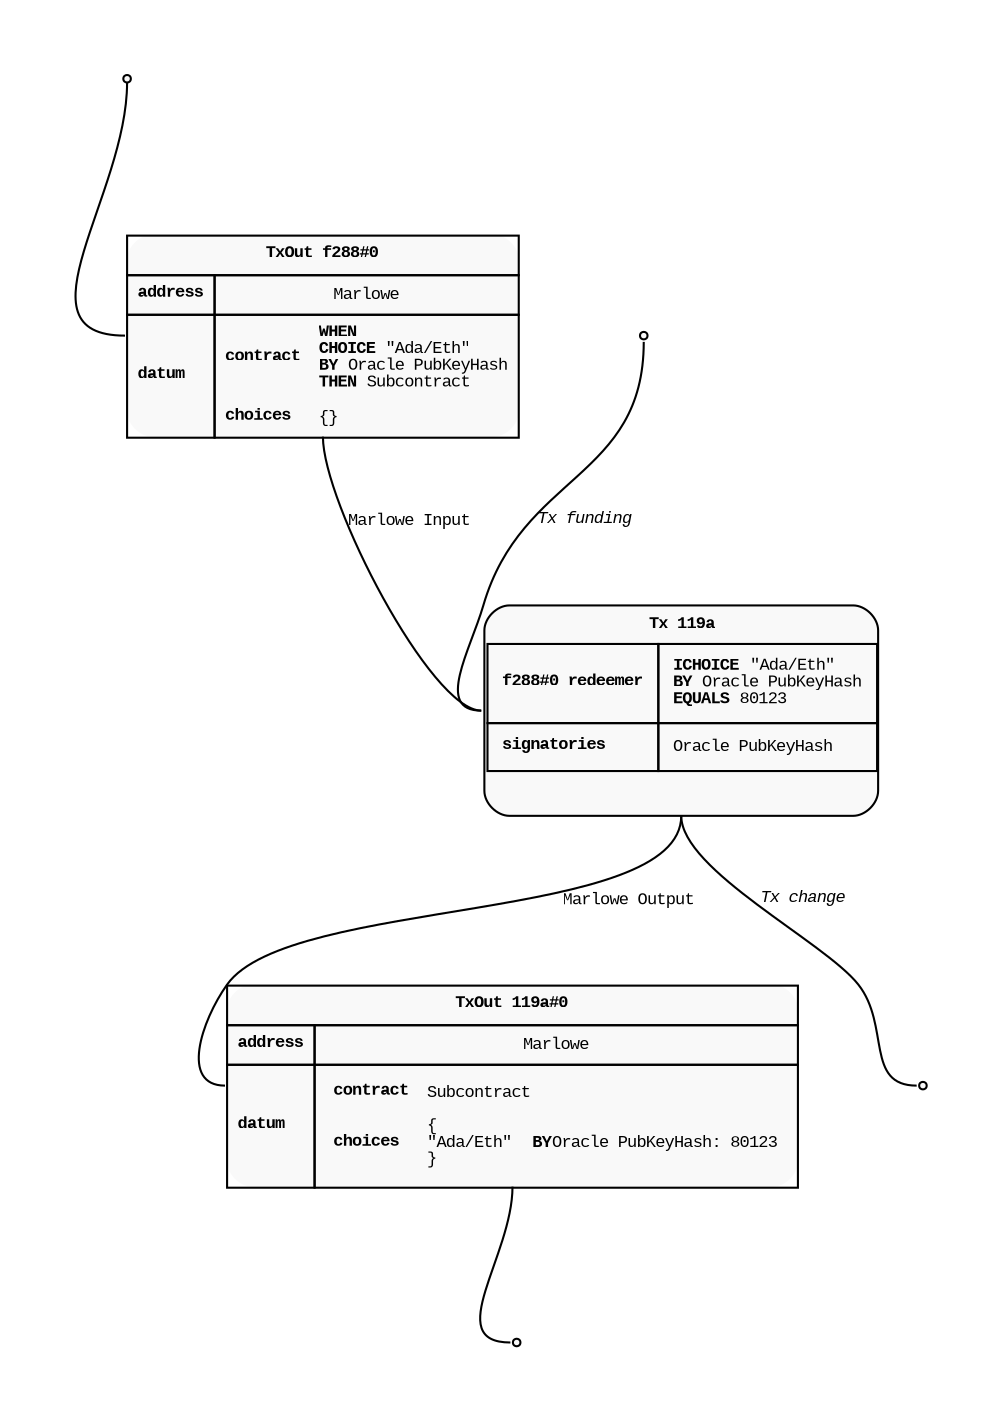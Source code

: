 digraph Marlowe_Choice_Authenticity {
  rankdir=TD;
  graph [pad="0.5", nodesep="0.8", ranksep="1"];
  node [shape=rect, style="filled,rounded", fillcolor="#f9f9f9", fontname="Courier New", fontsize="8pt"];
  edge [arrowhead=none, tailport="s", headport="w", color="#aaa", fontname="Courier New", fontsize="8pt"];

  Tx [label=<
    <TABLE CELLSPACING="0" CELLPADDING="4" border="1" CELLBORDER="0" style="rounded" color="#aaa">
      <TR>
        <TD colspan="2" align="center"><b>Tx 119a</b></TD>
      </TR>
      <TR>
        <TD CELLPADDING="0">
          <TABLE CELLSPACING="0" CELLPADDING="6" border="0" CELLBORDER="0">
            <TR>
              <TD border="1" align="left"><b>f288#0 redeemer</b></TD>
              <TD border="1" align="left" balign="left"><b>ICHOICE </b>"Ada/Eth"<br/><b>BY </b>Oracle PubKeyHash<br/><b>EQUALS </b>80123</TD>
            </TR>
            <TR>
              <TD border="1" align="left"><b>signatories</b></TD>
              <TD border="1" align="left">Oracle PubKeyHash</TD>
            </TR>
            <TR>
              <TD collspan="2" align="center"> </TD>
            </TR>
          </TABLE>
        </TD>
      </TR>
    </TABLE>
  > color="#aaa" shape="plain"];

  MarloweInitialThreadPoint [shape=point];
  MarloweInitialThreadPoint -> MarloweInitialOutput;

  MarloweInitialOutput [label=<
    <TABLE CELLSPACING="0" CELLPADDING="4" border="0" CELLBORDER="1" style="rounded" color="#aaa">
      <TR>
        <TD colspan="2" align="center"><b>TxOut f288#0</b></TD>
      </TR>
      <TR>
        <TD align="left"><b>address</b></TD>
        <TD>Marlowe</TD>
      </TR>
      <TR>
        <TD align="left"><b>datum</b></TD>
        <TD align="left" balign="left" cellpadding="0">
          <TABLE CELLSPACING="0" CELLPADDING="4" border="0" CELLBORDER="0">
            <TR>
              <TD align="left"><b>contract</b></TD>
              <TD align="left" balign="left"><b>WHEN</b><br /><b>CHOICE </b>"Ada/Eth"<br/><b>BY </b>Oracle PubKeyHash<br/><b>THEN </b>Subcontract</TD>
            </TR>
            <TR>
              <TD align="left"><b>choices</b></TD>
              <TD align="left" balign="left">{}</TD>
            </TR>
          </TABLE>
        </TD>
      </TR>
      </TABLE>
  > shape="plain" border="0"]

  MarloweInitialOutput -> Tx [label=<Marlowe Input>];

  FundingOutput [shape=point];
  FundingOutput -> Tx [label=<<i>Tx funding</i>>];

  MarloweOutput [label=<
    <TABLE CELLSPACING="0" CELLPADDING="4" border="0" CELLBORDER="1" style="rounded" color="#aaa">
      <TR>
        <TD colspan="2" align="center"><b>TxOut 119a#0</b></TD>
      </TR>
      <TR>
        <TD align="left"><b>address</b></TD>
        <TD>Marlowe</TD>
      </TR>
      <TR>
        <TD align="left"><b>datum</b></TD>
        <TD align="left" balign="left">
          <TABLE CELLSPACING="0" CELLPADDING="4" border="0" CELLBORDER="0" style="rounded" color="#aaa">
            <TR>
              <TD align="left"><b>contract</b></TD>
              <TD align="left" balign="left">Subcontract</TD>
            </TR>
            <TR>
              <TD align="left"><b>choices</b></TD>
              <TD align="left" balign="left">{<br />"Ada/Eth" <b> BY</b>Oracle PubKeyHash: 80123<br/>}</TD>
            </TR>
          </TABLE>
        </TD>
      </TR>
      </TABLE>
  > shape="plain" border="1" color="#000"]

  Tx -> MarloweOutput [label=<Marlowe Output>];

  MarloweResultingThreadPoint [shape=point];
  MarloweOutput -> MarloweResultingThreadPoint;

  change [shape=point];
  Tx -> change [label=<<i>Tx change</i>>];

}
